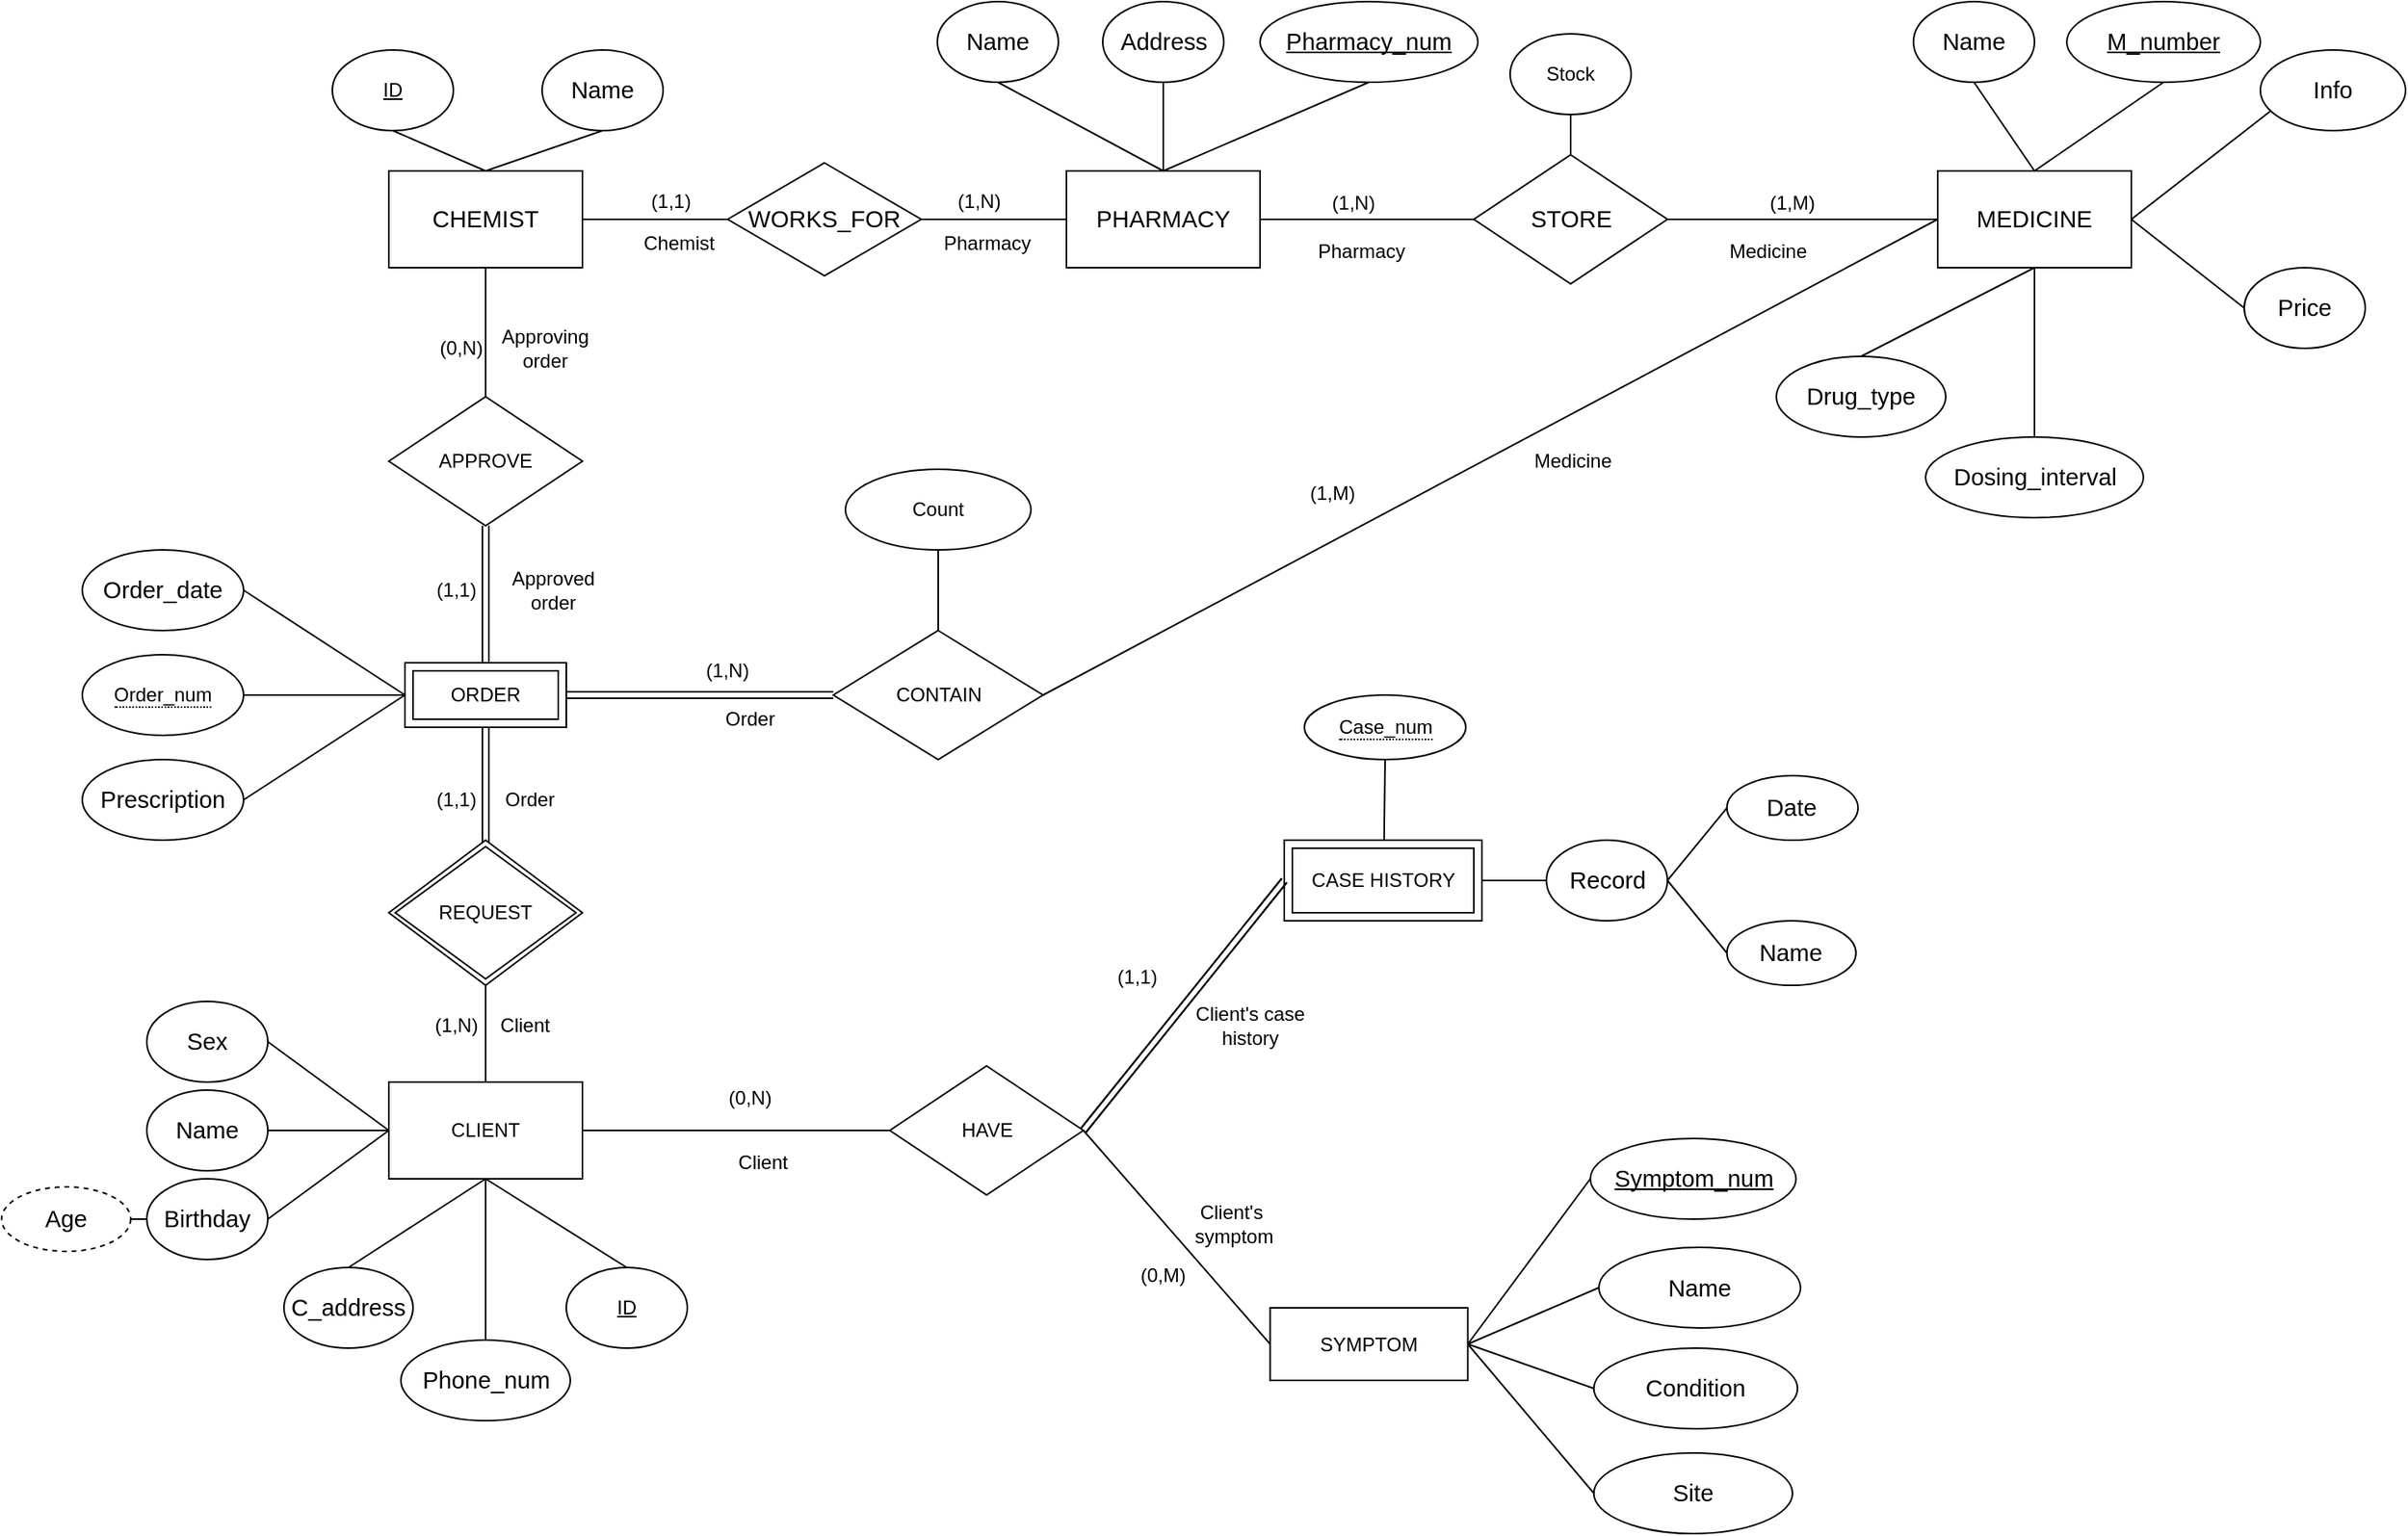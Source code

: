 <mxfile version="20.4.1" type="device"><diagram id="cXSyyzry7-iW5cgw46Fo" name="페이지-1"><mxGraphModel dx="1623" dy="1719" grid="1" gridSize="10" guides="1" tooltips="1" connect="1" arrows="1" fold="1" page="1" pageScale="1" pageWidth="827" pageHeight="1169" math="0" shadow="0"><root><mxCell id="0"/><mxCell id="1" parent="0"/><mxCell id="U7psPGPZ_gG8O9BI19Tj-1" value="&lt;div style=&quot;text-align: left;&quot;&gt;&lt;span id=&quot;docs-internal-guid-3eec2587-7fff-9ce8-53dc-70f0ec93b639&quot;&gt;&lt;span style=&quot;font-size: 11pt; font-family: Arial; background-color: transparent; font-variant-numeric: normal; font-variant-east-asian: normal; vertical-align: baseline;&quot;&gt;MEDICINE&lt;/span&gt;&lt;/span&gt;&lt;br&gt;&lt;/div&gt;" style="rounded=0;whiteSpace=wrap;html=1;" parent="1" vertex="1"><mxGeometry x="940" y="25" width="120" height="60" as="geometry"/></mxCell><mxCell id="U7psPGPZ_gG8O9BI19Tj-2" value="&lt;span id=&quot;docs-internal-guid-243bbe44-7fff-6608-4a61-ed1f6f5ad74c&quot;&gt;&lt;span style=&quot;font-size: 11pt; font-family: Arial; background-color: transparent; font-variant-numeric: normal; font-variant-east-asian: normal; vertical-align: baseline;&quot;&gt;CHEMIST&lt;/span&gt;&lt;/span&gt;" style="rounded=0;whiteSpace=wrap;html=1;" parent="1" vertex="1"><mxGeometry x="-20" y="25" width="120" height="60" as="geometry"/></mxCell><mxCell id="U7psPGPZ_gG8O9BI19Tj-3" value="&lt;span id=&quot;docs-internal-guid-aec2e63d-7fff-e868-77cb-c938fc4431e4&quot;&gt;&lt;span style=&quot;font-size: 11pt; font-family: Arial; background-color: transparent; font-variant-numeric: normal; font-variant-east-asian: normal; vertical-align: baseline;&quot;&gt;PHARMACY&lt;br&gt;&lt;/span&gt;&lt;/span&gt;" style="rounded=0;whiteSpace=wrap;html=1;" parent="1" vertex="1"><mxGeometry x="400" y="25" width="120" height="60" as="geometry"/></mxCell><mxCell id="U7psPGPZ_gG8O9BI19Tj-24" style="edgeStyle=orthogonalEdgeStyle;rounded=0;orthogonalLoop=1;jettySize=auto;html=1;exitX=0.5;exitY=1;exitDx=0;exitDy=0;" parent="1" edge="1"><mxGeometry relative="1" as="geometry"><mxPoint x="900" y="210" as="sourcePoint"/><mxPoint x="900" y="210" as="targetPoint"/></mxGeometry></mxCell><mxCell id="U7psPGPZ_gG8O9BI19Tj-34" value="CLIENT" style="rounded=0;whiteSpace=wrap;html=1;" parent="1" vertex="1"><mxGeometry x="-20" y="590" width="120" height="60" as="geometry"/></mxCell><mxCell id="U7psPGPZ_gG8O9BI19Tj-37" value="ORDER" style="shape=ext;margin=3;double=1;whiteSpace=wrap;html=1;align=center;" parent="1" vertex="1"><mxGeometry x="-10" y="330" width="100" height="40" as="geometry"/></mxCell><mxCell id="U7psPGPZ_gG8O9BI19Tj-41" value="&lt;u&gt;ID&lt;/u&gt;" style="ellipse;whiteSpace=wrap;html=1;" parent="1" vertex="1"><mxGeometry x="-55" y="-50" width="75" height="50" as="geometry"/></mxCell><mxCell id="U7psPGPZ_gG8O9BI19Tj-42" value="&lt;span id=&quot;docs-internal-guid-bb39cfb5-7fff-986c-0abc-0c38efb56bd3&quot;&gt;&lt;span style=&quot;font-size: 11pt; font-family: Arial; background-color: transparent; font-variant-numeric: normal; font-variant-east-asian: normal; vertical-align: baseline;&quot;&gt;Name&lt;/span&gt;&lt;/span&gt;" style="ellipse;whiteSpace=wrap;html=1;" parent="1" vertex="1"><mxGeometry x="75" y="-50" width="75" height="50" as="geometry"/></mxCell><mxCell id="U7psPGPZ_gG8O9BI19Tj-44" value="&lt;span id=&quot;docs-internal-guid-042f6e8e-7fff-73ee-9ef0-be86e8ff2880&quot;&gt;&lt;span style=&quot;font-size: 11pt; font-family: Arial; background-color: transparent; font-variant-numeric: normal; font-variant-east-asian: normal; vertical-align: baseline;&quot;&gt;Price&lt;/span&gt;&lt;/span&gt;" style="ellipse;whiteSpace=wrap;html=1;" parent="1" vertex="1"><mxGeometry x="1130" y="85" width="75" height="50" as="geometry"/></mxCell><mxCell id="U7psPGPZ_gG8O9BI19Tj-45" value="&lt;span id=&quot;docs-internal-guid-f5d3ad37-7fff-d37b-c788-19259e2cbad8&quot;&gt;&lt;span style=&quot;font-size: 11pt; font-family: Arial; background-color: transparent; font-variant-numeric: normal; font-variant-east-asian: normal; vertical-align: baseline;&quot;&gt;Address&lt;/span&gt;&lt;/span&gt;" style="ellipse;whiteSpace=wrap;html=1;" parent="1" vertex="1"><mxGeometry x="422.5" y="-80" width="75" height="50" as="geometry"/></mxCell><mxCell id="U7psPGPZ_gG8O9BI19Tj-47" value="&lt;span id=&quot;docs-internal-guid-f271bb05-7fff-8523-eb08-269ae2e7dc9c&quot;&gt;&lt;span style=&quot;font-size: 11pt; font-family: Arial; background-color: transparent; font-variant-numeric: normal; font-variant-east-asian: normal; text-decoration-skip-ink: none; vertical-align: baseline;&quot;&gt;Name&lt;/span&gt;&lt;/span&gt;" style="ellipse;whiteSpace=wrap;html=1;" parent="1" vertex="1"><mxGeometry x="925" y="-80" width="75" height="50" as="geometry"/></mxCell><mxCell id="U7psPGPZ_gG8O9BI19Tj-48" value="&lt;span id=&quot;docs-internal-guid-c7399ba5-7fff-5743-8a79-5b5bda5afddf&quot;&gt;&lt;span style=&quot;font-size: 11pt; font-family: Arial; background-color: transparent; font-variant-numeric: normal; font-variant-east-asian: normal; vertical-align: baseline;&quot;&gt;C_address &lt;/span&gt;&lt;/span&gt;" style="ellipse;whiteSpace=wrap;html=1;" parent="1" vertex="1"><mxGeometry x="-85" y="705" width="80" height="50" as="geometry"/></mxCell><mxCell id="U7psPGPZ_gG8O9BI19Tj-50" value="&lt;span id=&quot;docs-internal-guid-c33f0290-7fff-1c91-a826-802bdab54301&quot;&gt;&lt;span style=&quot;font-size: 11pt; font-family: Arial; background-color: transparent; font-variant-numeric: normal; font-variant-east-asian: normal; vertical-align: baseline;&quot;&gt;Condition &lt;/span&gt;&lt;/span&gt;" style="ellipse;whiteSpace=wrap;html=1;" parent="1" vertex="1"><mxGeometry x="726.88" y="755" width="126.25" height="50" as="geometry"/></mxCell><mxCell id="U7psPGPZ_gG8O9BI19Tj-51" value="&lt;span id=&quot;docs-internal-guid-930cb1cd-7fff-e702-a5ad-e23a5afe4eff&quot;&gt;&lt;span style=&quot;font-size: 11pt; font-family: Arial; background-color: transparent; font-variant-numeric: normal; font-variant-east-asian: normal; vertical-align: baseline;&quot;&gt;Name &lt;/span&gt;&lt;/span&gt;" style="ellipse;whiteSpace=wrap;html=1;" parent="1" vertex="1"><mxGeometry x="730" y="692.5" width="125" height="50" as="geometry"/></mxCell><mxCell id="U7psPGPZ_gG8O9BI19Tj-52" value="&lt;font face=&quot;Arial&quot;&gt;&lt;span style=&quot;font-size: 14.667px;&quot;&gt;Site&lt;/span&gt;&lt;/font&gt;" style="ellipse;whiteSpace=wrap;html=1;" parent="1" vertex="1"><mxGeometry x="726.88" y="820" width="123.13" height="50" as="geometry"/></mxCell><mxCell id="U7psPGPZ_gG8O9BI19Tj-55" value="&lt;span id=&quot;docs-internal-guid-af69d180-7fff-9562-8f4c-7305b788b9ef&quot;&gt;&lt;span style=&quot;font-size: 11pt; font-family: Arial; background-color: transparent; font-variant-numeric: normal; font-variant-east-asian: normal; vertical-align: baseline;&quot;&gt;Sex &lt;/span&gt;&lt;/span&gt;" style="ellipse;whiteSpace=wrap;html=1;" parent="1" vertex="1"><mxGeometry x="-170" y="540" width="75" height="50" as="geometry"/></mxCell><mxCell id="U7psPGPZ_gG8O9BI19Tj-56" value="&lt;span id=&quot;docs-internal-guid-d0e17939-7fff-3ae7-c560-6fb07bfb7c67&quot;&gt;&lt;span style=&quot;font-size: 11pt; font-family: Arial; background-color: transparent; font-variant-numeric: normal; font-variant-east-asian: normal; vertical-align: baseline;&quot;&gt;Name &lt;/span&gt;&lt;/span&gt;" style="ellipse;whiteSpace=wrap;html=1;" parent="1" vertex="1"><mxGeometry x="-170" y="595" width="75" height="50" as="geometry"/></mxCell><mxCell id="U7psPGPZ_gG8O9BI19Tj-57" value="&lt;span id=&quot;docs-internal-guid-631c7ede-7fff-466e-80bf-3647beba94a4&quot;&gt;&lt;span style=&quot;font-size: 11pt; font-family: Arial; background-color: transparent; font-variant-numeric: normal; font-variant-east-asian: normal; vertical-align: baseline;&quot;&gt;Birthday &lt;/span&gt;&lt;/span&gt;" style="ellipse;whiteSpace=wrap;html=1;" parent="1" vertex="1"><mxGeometry x="-170" y="650" width="75" height="50" as="geometry"/></mxCell><mxCell id="U7psPGPZ_gG8O9BI19Tj-58" value="Count" style="ellipse;whiteSpace=wrap;html=1;" parent="1" vertex="1"><mxGeometry x="263" y="210" width="115" height="50" as="geometry"/></mxCell><mxCell id="U7psPGPZ_gG8O9BI19Tj-60" value="&lt;u&gt;ID&lt;/u&gt;" style="ellipse;whiteSpace=wrap;html=1;" parent="1" vertex="1"><mxGeometry x="90" y="705" width="75" height="50" as="geometry"/></mxCell><mxCell id="U7psPGPZ_gG8O9BI19Tj-62" value="HAVE" style="rhombus;whiteSpace=wrap;html=1;" parent="1" vertex="1"><mxGeometry x="290.5" y="580" width="120" height="80" as="geometry"/></mxCell><mxCell id="U7psPGPZ_gG8O9BI19Tj-63" value="&lt;span id=&quot;docs-internal-guid-be7d7d07-7fff-5ca2-4520-8785a796e9a9&quot;&gt;&lt;span style=&quot;font-size: 11pt; font-family: Arial; background-color: transparent; font-variant-numeric: normal; font-variant-east-asian: normal; vertical-align: baseline;&quot;&gt;Name &lt;/span&gt;&lt;/span&gt;" style="ellipse;whiteSpace=wrap;html=1;" parent="1" vertex="1"><mxGeometry x="809.37" y="490" width="80" height="40" as="geometry"/></mxCell><mxCell id="U7psPGPZ_gG8O9BI19Tj-64" value="&lt;span id=&quot;docs-internal-guid-445d134b-7fff-441a-8445-2783f6c48fbd&quot;&gt;&lt;span style=&quot;font-size: 11pt; font-family: Arial; background-color: transparent; font-variant-numeric: normal; font-variant-east-asian: normal; vertical-align: baseline;&quot;&gt;Record&lt;/span&gt;&lt;/span&gt;" style="ellipse;whiteSpace=wrap;html=1;" parent="1" vertex="1"><mxGeometry x="697.5" y="440" width="75" height="50" as="geometry"/></mxCell><mxCell id="U7psPGPZ_gG8O9BI19Tj-65" value="&lt;span id=&quot;docs-internal-guid-13860105-7fff-67fc-7047-4e3428f2d02e&quot;&gt;&lt;span style=&quot;font-size: 11pt; font-family: Arial; background-color: transparent; font-variant-numeric: normal; font-variant-east-asian: normal; vertical-align: baseline;&quot;&gt;Date &lt;/span&gt;&lt;/span&gt;" style="ellipse;whiteSpace=wrap;html=1;" parent="1" vertex="1"><mxGeometry x="809.37" y="400" width="81.25" height="40" as="geometry"/></mxCell><mxCell id="U7psPGPZ_gG8O9BI19Tj-66" value="APPROVE" style="rhombus;whiteSpace=wrap;html=1;" parent="1" vertex="1"><mxGeometry x="-20" y="165" width="120" height="80" as="geometry"/></mxCell><mxCell id="U7psPGPZ_gG8O9BI19Tj-68" value="" style="endArrow=none;html=1;rounded=0;entryX=0.5;entryY=0;entryDx=0;entryDy=0;exitX=0.5;exitY=1;exitDx=0;exitDy=0;" parent="1" target="U7psPGPZ_gG8O9BI19Tj-34" edge="1"><mxGeometry width="50" height="50" relative="1" as="geometry"><mxPoint x="40" y="530" as="sourcePoint"/><mxPoint x="195" y="410" as="targetPoint"/></mxGeometry></mxCell><mxCell id="U7psPGPZ_gG8O9BI19Tj-71" value="" style="endArrow=none;html=1;rounded=0;entryX=1;entryY=0.5;entryDx=0;entryDy=0;exitX=0;exitY=0.5;exitDx=0;exitDy=0;" parent="1" source="U7psPGPZ_gG8O9BI19Tj-37" target="KOk8xE8lpbvux2VQgE6k-109" edge="1"><mxGeometry width="50" height="50" relative="1" as="geometry"><mxPoint x="40" y="430" as="sourcePoint"/><mxPoint x="-145.0" y="295" as="targetPoint"/></mxGeometry></mxCell><mxCell id="U7psPGPZ_gG8O9BI19Tj-72" value="" style="endArrow=none;html=1;rounded=0;entryX=0.5;entryY=1;entryDx=0;entryDy=0;exitX=0.5;exitY=1;exitDx=0;exitDy=0;" parent="1" source="KOk8xE8lpbvux2VQgE6k-7" target="U7psPGPZ_gG8O9BI19Tj-58" edge="1"><mxGeometry width="50" height="50" relative="1" as="geometry"><mxPoint x="77.5" y="427.5" as="sourcePoint"/><mxPoint x="127.5" y="377.5" as="targetPoint"/></mxGeometry></mxCell><mxCell id="U7psPGPZ_gG8O9BI19Tj-74" value="" style="endArrow=none;html=1;rounded=0;entryX=0.5;entryY=1;entryDx=0;entryDy=0;exitX=0.5;exitY=0;exitDx=0;exitDy=0;" parent="1" source="U7psPGPZ_gG8O9BI19Tj-66" target="U7psPGPZ_gG8O9BI19Tj-2" edge="1"><mxGeometry width="50" height="50" relative="1" as="geometry"><mxPoint x="140" y="250" as="sourcePoint"/><mxPoint x="190" y="200" as="targetPoint"/></mxGeometry></mxCell><mxCell id="U7psPGPZ_gG8O9BI19Tj-75" value="" style="endArrow=none;html=1;rounded=0;entryX=0;entryY=0.5;entryDx=0;entryDy=0;exitX=1;exitY=0.5;exitDx=0;exitDy=0;" parent="1" source="U7psPGPZ_gG8O9BI19Tj-113" target="U7psPGPZ_gG8O9BI19Tj-3" edge="1"><mxGeometry width="50" height="50" relative="1" as="geometry"><mxPoint x="210" y="280" as="sourcePoint"/><mxPoint x="227.5" y="-40" as="targetPoint"/></mxGeometry></mxCell><mxCell id="U7psPGPZ_gG8O9BI19Tj-76" value="" style="endArrow=none;html=1;rounded=0;entryX=0.5;entryY=1;entryDx=0;entryDy=0;exitX=0.5;exitY=0;exitDx=0;exitDy=0;" parent="1" source="U7psPGPZ_gG8O9BI19Tj-2" target="U7psPGPZ_gG8O9BI19Tj-42" edge="1"><mxGeometry width="50" height="50" relative="1" as="geometry"><mxPoint x="147.5" y="260" as="sourcePoint"/><mxPoint x="197.5" y="210" as="targetPoint"/></mxGeometry></mxCell><mxCell id="U7psPGPZ_gG8O9BI19Tj-77" value="" style="endArrow=none;html=1;rounded=0;entryX=0.5;entryY=1;entryDx=0;entryDy=0;exitX=0.5;exitY=0;exitDx=0;exitDy=0;" parent="1" source="U7psPGPZ_gG8O9BI19Tj-2" target="U7psPGPZ_gG8O9BI19Tj-41" edge="1"><mxGeometry width="50" height="50" relative="1" as="geometry"><mxPoint x="147.5" y="260" as="sourcePoint"/><mxPoint x="197.5" y="210" as="targetPoint"/></mxGeometry></mxCell><mxCell id="U7psPGPZ_gG8O9BI19Tj-79" value="" style="endArrow=none;html=1;rounded=0;entryX=0.5;entryY=1;entryDx=0;entryDy=0;exitX=0.5;exitY=0;exitDx=0;exitDy=0;" parent="1" source="U7psPGPZ_gG8O9BI19Tj-60" target="U7psPGPZ_gG8O9BI19Tj-34" edge="1"><mxGeometry width="50" height="50" relative="1" as="geometry"><mxPoint x="145" y="510" as="sourcePoint"/><mxPoint x="195" y="460" as="targetPoint"/></mxGeometry></mxCell><mxCell id="U7psPGPZ_gG8O9BI19Tj-80" value="" style="endArrow=none;html=1;rounded=0;entryX=0.5;entryY=1;entryDx=0;entryDy=0;exitX=0.5;exitY=1;exitDx=0;exitDy=0;" parent="1" source="KOk8xE8lpbvux2VQgE6k-88" target="KOk8xE8lpbvux2VQgE6k-108" edge="1"><mxGeometry width="50" height="50" relative="1" as="geometry"><mxPoint x="618.0" y="668.75" as="sourcePoint"/><mxPoint x="710.0" y="732.5" as="targetPoint"/></mxGeometry></mxCell><mxCell id="U7psPGPZ_gG8O9BI19Tj-81" value="" style="endArrow=none;html=1;rounded=0;entryX=0.5;entryY=0;entryDx=0;entryDy=0;exitX=0.5;exitY=1;exitDx=0;exitDy=0;" parent="1" source="U7psPGPZ_gG8O9BI19Tj-34" target="U7psPGPZ_gG8O9BI19Tj-48" edge="1"><mxGeometry width="50" height="50" relative="1" as="geometry"><mxPoint x="145" y="510" as="sourcePoint"/><mxPoint x="195" y="460" as="targetPoint"/></mxGeometry></mxCell><mxCell id="U7psPGPZ_gG8O9BI19Tj-82" value="" style="endArrow=none;html=1;rounded=0;entryX=1;entryY=0.5;entryDx=0;entryDy=0;exitX=0;exitY=0.5;exitDx=0;exitDy=0;" parent="1" source="U7psPGPZ_gG8O9BI19Tj-34" target="U7psPGPZ_gG8O9BI19Tj-57" edge="1"><mxGeometry width="50" height="50" relative="1" as="geometry"><mxPoint x="-60" y="620" as="sourcePoint"/><mxPoint x="155" y="460" as="targetPoint"/></mxGeometry></mxCell><mxCell id="U7psPGPZ_gG8O9BI19Tj-83" value="" style="endArrow=none;html=1;rounded=0;entryX=1;entryY=0.5;entryDx=0;entryDy=0;exitX=0;exitY=0.5;exitDx=0;exitDy=0;" parent="1" source="U7psPGPZ_gG8O9BI19Tj-34" target="U7psPGPZ_gG8O9BI19Tj-56" edge="1"><mxGeometry width="50" height="50" relative="1" as="geometry"><mxPoint x="-60" y="620" as="sourcePoint"/><mxPoint x="155" y="460" as="targetPoint"/></mxGeometry></mxCell><mxCell id="U7psPGPZ_gG8O9BI19Tj-84" value="" style="endArrow=none;html=1;rounded=0;exitX=1;exitY=0.5;exitDx=0;exitDy=0;entryX=0;entryY=0.5;entryDx=0;entryDy=0;" parent="1" source="U7psPGPZ_gG8O9BI19Tj-55" target="U7psPGPZ_gG8O9BI19Tj-34" edge="1"><mxGeometry width="50" height="50" relative="1" as="geometry"><mxPoint x="105" y="510" as="sourcePoint"/><mxPoint x="-60" y="620" as="targetPoint"/></mxGeometry></mxCell><mxCell id="U7psPGPZ_gG8O9BI19Tj-85" value="" style="endArrow=none;html=1;rounded=0;entryX=0.5;entryY=1;entryDx=0;entryDy=0;exitX=0.5;exitY=0;exitDx=0;exitDy=0;" parent="1" source="U7psPGPZ_gG8O9BI19Tj-3" target="U7psPGPZ_gG8O9BI19Tj-45" edge="1"><mxGeometry width="50" height="50" relative="1" as="geometry"><mxPoint x="260" y="370" as="sourcePoint"/><mxPoint x="310" y="320" as="targetPoint"/></mxGeometry></mxCell><mxCell id="U7psPGPZ_gG8O9BI19Tj-86" value="" style="endArrow=none;html=1;rounded=0;entryX=0;entryY=0.5;entryDx=0;entryDy=0;exitX=1;exitY=0.5;exitDx=0;exitDy=0;" parent="1" source="U7psPGPZ_gG8O9BI19Tj-1" target="U7psPGPZ_gG8O9BI19Tj-44" edge="1"><mxGeometry width="50" height="50" relative="1" as="geometry"><mxPoint x="560" y="140" as="sourcePoint"/><mxPoint x="610" y="90" as="targetPoint"/></mxGeometry></mxCell><mxCell id="U7psPGPZ_gG8O9BI19Tj-87" value="" style="endArrow=none;html=1;rounded=0;entryX=1;entryY=0.5;entryDx=0;entryDy=0;exitX=0;exitY=0.5;exitDx=0;exitDy=0;" parent="1" source="U7psPGPZ_gG8O9BI19Tj-50" target="KOk8xE8lpbvux2VQgE6k-89" edge="1"><mxGeometry width="50" height="50" relative="1" as="geometry"><mxPoint x="340" y="927.5" as="sourcePoint"/><mxPoint x="495" y="867.5" as="targetPoint"/></mxGeometry></mxCell><mxCell id="U7psPGPZ_gG8O9BI19Tj-88" value="" style="endArrow=none;html=1;rounded=0;exitX=0;exitY=0.5;exitDx=0;exitDy=0;entryX=1;entryY=0.5;entryDx=0;entryDy=0;" parent="1" source="U7psPGPZ_gG8O9BI19Tj-51" target="KOk8xE8lpbvux2VQgE6k-89" edge="1"><mxGeometry width="50" height="50" relative="1" as="geometry"><mxPoint x="422.5" y="887.5" as="sourcePoint"/><mxPoint x="495" y="867.5" as="targetPoint"/></mxGeometry></mxCell><mxCell id="U7psPGPZ_gG8O9BI19Tj-89" value="" style="endArrow=none;html=1;rounded=0;exitX=0;exitY=0.5;exitDx=0;exitDy=0;entryX=1;entryY=0.5;entryDx=0;entryDy=0;" parent="1" source="U7psPGPZ_gG8O9BI19Tj-52" target="KOk8xE8lpbvux2VQgE6k-89" edge="1"><mxGeometry width="50" height="50" relative="1" as="geometry"><mxPoint x="340" y="927.5" as="sourcePoint"/><mxPoint x="501.25" y="867.5" as="targetPoint"/></mxGeometry></mxCell><mxCell id="U7psPGPZ_gG8O9BI19Tj-92" value="" style="endArrow=none;html=1;rounded=0;entryX=0.5;entryY=1;entryDx=0;entryDy=0;exitX=0.5;exitY=1;exitDx=0;exitDy=0;" parent="1" source="U7psPGPZ_gG8O9BI19Tj-1" target="U7psPGPZ_gG8O9BI19Tj-101" edge="1"><mxGeometry width="50" height="50" relative="1" as="geometry"><mxPoint x="585" y="110" as="sourcePoint"/><mxPoint x="635" y="60" as="targetPoint"/></mxGeometry></mxCell><mxCell id="U7psPGPZ_gG8O9BI19Tj-94" value="" style="endArrow=none;html=1;rounded=0;entryX=1;entryY=0.5;entryDx=0;entryDy=0;exitX=0;exitY=0.5;exitDx=0;exitDy=0;" parent="1" source="U7psPGPZ_gG8O9BI19Tj-62" target="U7psPGPZ_gG8O9BI19Tj-34" edge="1"><mxGeometry width="50" height="50" relative="1" as="geometry"><mxPoint x="179" y="640" as="sourcePoint"/><mxPoint x="195" y="430" as="targetPoint"/></mxGeometry></mxCell><mxCell id="U7psPGPZ_gG8O9BI19Tj-95" value="" style="endArrow=none;html=1;rounded=0;entryX=0;entryY=0.5;entryDx=0;entryDy=0;exitX=1;exitY=0.5;exitDx=0;exitDy=0;" parent="1" source="U7psPGPZ_gG8O9BI19Tj-1" edge="1"><mxGeometry width="50" height="50" relative="1" as="geometry"><mxPoint x="560" y="110" as="sourcePoint"/><mxPoint x="1150" y="-15" as="targetPoint"/></mxGeometry></mxCell><mxCell id="U7psPGPZ_gG8O9BI19Tj-96" value="" style="endArrow=none;html=1;rounded=0;entryX=0.5;entryY=1;entryDx=0;entryDy=0;exitX=0.5;exitY=0;exitDx=0;exitDy=0;" parent="1" source="U7psPGPZ_gG8O9BI19Tj-1" target="U7psPGPZ_gG8O9BI19Tj-47" edge="1"><mxGeometry width="50" height="50" relative="1" as="geometry"><mxPoint x="560" y="110" as="sourcePoint"/><mxPoint x="610" y="60" as="targetPoint"/></mxGeometry></mxCell><mxCell id="U7psPGPZ_gG8O9BI19Tj-98" value="" style="endArrow=none;html=1;rounded=0;exitX=0;exitY=0.5;exitDx=0;exitDy=0;entryX=1;entryY=0.5;entryDx=0;entryDy=0;" parent="1" source="U7psPGPZ_gG8O9BI19Tj-65" target="U7psPGPZ_gG8O9BI19Tj-64" edge="1"><mxGeometry width="50" height="50" relative="1" as="geometry"><mxPoint x="390" y="502.5" as="sourcePoint"/><mxPoint x="641" y="677.5" as="targetPoint"/></mxGeometry></mxCell><mxCell id="U7psPGPZ_gG8O9BI19Tj-99" value="" style="endArrow=none;html=1;rounded=0;entryX=1;entryY=0.5;entryDx=0;entryDy=0;exitX=0;exitY=0.5;exitDx=0;exitDy=0;" parent="1" source="U7psPGPZ_gG8O9BI19Tj-64" target="KOk8xE8lpbvux2VQgE6k-88" edge="1"><mxGeometry width="50" height="50" relative="1" as="geometry"><mxPoint x="390" y="502.5" as="sourcePoint"/><mxPoint x="618.0" y="668.75" as="targetPoint"/></mxGeometry></mxCell><mxCell id="U7psPGPZ_gG8O9BI19Tj-100" value="" style="endArrow=none;html=1;rounded=0;entryX=0;entryY=0.5;entryDx=0;entryDy=0;exitX=1;exitY=0.5;exitDx=0;exitDy=0;" parent="1" source="U7psPGPZ_gG8O9BI19Tj-64" target="U7psPGPZ_gG8O9BI19Tj-63" edge="1"><mxGeometry width="50" height="50" relative="1" as="geometry"><mxPoint x="390" y="502.5" as="sourcePoint"/><mxPoint x="440" y="452.5" as="targetPoint"/></mxGeometry></mxCell><mxCell id="U7psPGPZ_gG8O9BI19Tj-101" value="&lt;span id=&quot;docs-internal-guid-eca21cb9-7fff-159f-bed1-dfd403748c02&quot;&gt;&lt;span style=&quot;font-size: 11pt; font-family: Arial; background-color: transparent; font-variant-numeric: normal; font-variant-east-asian: normal; vertical-align: baseline;&quot;&gt;Dosing_interval&lt;/span&gt;&lt;/span&gt;" style="ellipse;whiteSpace=wrap;html=1;" parent="1" vertex="1"><mxGeometry x="932.5" y="190" width="135" height="50" as="geometry"/></mxCell><mxCell id="U7psPGPZ_gG8O9BI19Tj-102" value="Stock" style="ellipse;whiteSpace=wrap;html=1;" parent="1" vertex="1"><mxGeometry x="675" y="-60" width="75" height="50" as="geometry"/></mxCell><mxCell id="U7psPGPZ_gG8O9BI19Tj-103" value="&lt;span id=&quot;docs-internal-guid-cc275249-7fff-1fcc-478b-55da4a908e33&quot;&gt;&lt;span style=&quot;font-size: 11pt; font-family: Arial; background-color: transparent; font-variant-numeric: normal; font-variant-east-asian: normal; vertical-align: baseline;&quot;&gt;STORE&lt;/span&gt;&lt;/span&gt;" style="rhombus;whiteSpace=wrap;html=1;" parent="1" vertex="1"><mxGeometry x="652.5" y="15" width="120" height="80" as="geometry"/></mxCell><mxCell id="U7psPGPZ_gG8O9BI19Tj-107" value="" style="endArrow=none;html=1;rounded=0;entryX=0.5;entryY=1;entryDx=0;entryDy=0;exitX=0.5;exitY=0;exitDx=0;exitDy=0;" parent="1" source="U7psPGPZ_gG8O9BI19Tj-118" target="U7psPGPZ_gG8O9BI19Tj-34" edge="1"><mxGeometry width="50" height="50" relative="1" as="geometry"><mxPoint x="175" y="330" as="sourcePoint"/><mxPoint x="225" y="280" as="targetPoint"/></mxGeometry></mxCell><mxCell id="U7psPGPZ_gG8O9BI19Tj-108" value="" style="endArrow=none;html=1;rounded=0;entryX=0;entryY=0.5;entryDx=0;entryDy=0;exitX=1;exitY=0.5;exitDx=0;exitDy=0;" parent="1" source="U7psPGPZ_gG8O9BI19Tj-117" target="U7psPGPZ_gG8O9BI19Tj-37" edge="1"><mxGeometry width="50" height="50" relative="1" as="geometry"><mxPoint x="70" y="300" as="sourcePoint"/><mxPoint x="120" y="250" as="targetPoint"/></mxGeometry></mxCell><mxCell id="U7psPGPZ_gG8O9BI19Tj-110" value="" style="endArrow=none;html=1;rounded=0;exitX=0;exitY=0.5;exitDx=0;exitDy=0;entryX=1;entryY=0.5;entryDx=0;entryDy=0;" parent="1" source="KOk8xE8lpbvux2VQgE6k-89" target="U7psPGPZ_gG8O9BI19Tj-62" edge="1"><mxGeometry width="50" height="50" relative="1" as="geometry"><mxPoint x="357.5" y="750" as="sourcePoint"/><mxPoint x="422.5" y="715" as="targetPoint"/></mxGeometry></mxCell><mxCell id="U7psPGPZ_gG8O9BI19Tj-111" value="" style="endArrow=none;html=1;rounded=0;entryX=0;entryY=0.5;entryDx=0;entryDy=0;exitX=1;exitY=0.5;exitDx=0;exitDy=0;" parent="1" source="U7psPGPZ_gG8O9BI19Tj-2" target="U7psPGPZ_gG8O9BI19Tj-113" edge="1"><mxGeometry width="50" height="50" relative="1" as="geometry"><mxPoint x="210" y="180" as="sourcePoint"/><mxPoint x="260" y="130" as="targetPoint"/></mxGeometry></mxCell><mxCell id="U7psPGPZ_gG8O9BI19Tj-112" value="" style="endArrow=none;html=1;rounded=0;entryX=0.5;entryY=1;entryDx=0;entryDy=0;exitX=0.5;exitY=0;exitDx=0;exitDy=0;" parent="1" source="U7psPGPZ_gG8O9BI19Tj-103" target="U7psPGPZ_gG8O9BI19Tj-102" edge="1"><mxGeometry width="50" height="50" relative="1" as="geometry"><mxPoint x="260" y="220" as="sourcePoint"/><mxPoint x="310" y="170" as="targetPoint"/></mxGeometry></mxCell><mxCell id="U7psPGPZ_gG8O9BI19Tj-113" value="&lt;span id=&quot;docs-internal-guid-5b4dbe8f-7fff-377e-ab4d-ebdbfa9035ac&quot;&gt;&lt;span style=&quot;font-size: 11pt; font-family: Arial; background-color: transparent; font-variant-numeric: normal; font-variant-east-asian: normal; vertical-align: baseline;&quot;&gt;WORKS_FOR&lt;/span&gt;&lt;/span&gt;" style="rhombus;whiteSpace=wrap;html=1;" parent="1" vertex="1"><mxGeometry x="190" y="20" width="120" height="70" as="geometry"/></mxCell><mxCell id="U7psPGPZ_gG8O9BI19Tj-117" value="&lt;span id=&quot;docs-internal-guid-3f237b28-7fff-b562-aeb3-cfca6d640f36&quot;&gt;&lt;span style=&quot;font-size: 11pt; font-family: Arial; background-color: transparent; font-variant-numeric: normal; font-variant-east-asian: normal; vertical-align: baseline;&quot;&gt;Order_date &lt;/span&gt;&lt;/span&gt;" style="ellipse;whiteSpace=wrap;html=1;" parent="1" vertex="1"><mxGeometry x="-210" y="260" width="100" height="50" as="geometry"/></mxCell><mxCell id="U7psPGPZ_gG8O9BI19Tj-118" value="&lt;span id=&quot;docs-internal-guid-48b263e0-7fff-6dff-a48d-bd1bbb37fae6&quot;&gt;&lt;span style=&quot;font-size: 11pt; font-family: Arial; background-color: transparent; font-variant-numeric: normal; font-variant-east-asian: normal; vertical-align: baseline;&quot;&gt;Phone_num &lt;/span&gt;&lt;/span&gt;" style="ellipse;whiteSpace=wrap;html=1;" parent="1" vertex="1"><mxGeometry x="-12.5" y="750" width="105" height="50" as="geometry"/></mxCell><mxCell id="KOk8xE8lpbvux2VQgE6k-4" value="" style="endArrow=none;html=1;rounded=0;entryX=0;entryY=0.5;entryDx=0;entryDy=0;exitX=1;exitY=0.5;exitDx=0;exitDy=0;" parent="1" source="KOk8xE8lpbvux2VQgE6k-7" target="U7psPGPZ_gG8O9BI19Tj-1" edge="1"><mxGeometry width="50" height="50" relative="1" as="geometry"><mxPoint x="420" y="400" as="sourcePoint"/><mxPoint x="470" y="350" as="targetPoint"/></mxGeometry></mxCell><mxCell id="KOk8xE8lpbvux2VQgE6k-7" value="CONTAIN" style="rhombus;whiteSpace=wrap;html=1;" parent="1" vertex="1"><mxGeometry x="255.5" y="310" width="130" height="80" as="geometry"/></mxCell><mxCell id="KOk8xE8lpbvux2VQgE6k-9" value="" style="endArrow=none;html=1;rounded=0;entryX=0.5;entryY=1;entryDx=0;entryDy=0;exitX=0.5;exitY=0;exitDx=0;exitDy=0;" parent="1" source="U7psPGPZ_gG8O9BI19Tj-3" target="KOk8xE8lpbvux2VQgE6k-21" edge="1"><mxGeometry width="50" height="50" relative="1" as="geometry"><mxPoint x="450" y="535" as="sourcePoint"/><mxPoint x="500" y="485" as="targetPoint"/></mxGeometry></mxCell><mxCell id="KOk8xE8lpbvux2VQgE6k-11" value="" style="endArrow=none;html=1;rounded=0;entryX=0.5;entryY=0;entryDx=0;entryDy=0;exitX=0.5;exitY=1;exitDx=0;exitDy=0;" parent="1" source="KOk8xE8lpbvux2VQgE6k-19" target="U7psPGPZ_gG8O9BI19Tj-3" edge="1"><mxGeometry width="50" height="50" relative="1" as="geometry"><mxPoint x="450" y="535" as="sourcePoint"/><mxPoint x="500" y="485" as="targetPoint"/></mxGeometry></mxCell><mxCell id="KOk8xE8lpbvux2VQgE6k-12" value="" style="endArrow=none;html=1;rounded=0;entryX=0.5;entryY=1;entryDx=0;entryDy=0;exitX=0.5;exitY=0;exitDx=0;exitDy=0;" parent="1" source="U7psPGPZ_gG8O9BI19Tj-1" target="KOk8xE8lpbvux2VQgE6k-18" edge="1"><mxGeometry width="50" height="50" relative="1" as="geometry"><mxPoint x="1000" y="30" as="sourcePoint"/><mxPoint x="550" y="405" as="targetPoint"/></mxGeometry></mxCell><mxCell id="KOk8xE8lpbvux2VQgE6k-13" value="" style="endArrow=none;html=1;rounded=0;entryX=0;entryY=0.5;entryDx=0;entryDy=0;exitX=1;exitY=0.5;exitDx=0;exitDy=0;" parent="1" source="KOk8xE8lpbvux2VQgE6k-89" target="KOk8xE8lpbvux2VQgE6k-17" edge="1"><mxGeometry width="50" height="50" relative="1" as="geometry"><mxPoint x="495" y="867.5" as="sourcePoint"/><mxPoint x="602.5" y="642.5" as="targetPoint"/></mxGeometry></mxCell><mxCell id="KOk8xE8lpbvux2VQgE6k-14" value="" style="endArrow=none;html=1;rounded=0;entryX=0;entryY=0.5;entryDx=0;entryDy=0;exitX=1;exitY=0.5;exitDx=0;exitDy=0;" parent="1" source="KOk8xE8lpbvux2VQgE6k-15" target="U7psPGPZ_gG8O9BI19Tj-57" edge="1"><mxGeometry width="50" height="50" relative="1" as="geometry"><mxPoint x="275" y="700" as="sourcePoint"/><mxPoint x="325" y="650" as="targetPoint"/></mxGeometry></mxCell><mxCell id="KOk8xE8lpbvux2VQgE6k-15" value="&lt;span id=&quot;docs-internal-guid-58549620-7fff-acdc-4897-5619e3501ef1&quot;&gt;&lt;span style=&quot;font-size: 11pt; font-family: Arial; background-color: transparent; font-variant-numeric: normal; font-variant-east-asian: normal; vertical-align: baseline;&quot;&gt;Age &lt;/span&gt;&lt;/span&gt;" style="ellipse;whiteSpace=wrap;html=1;align=center;dashed=1;" parent="1" vertex="1"><mxGeometry x="-260" y="655" width="80" height="40" as="geometry"/></mxCell><mxCell id="KOk8xE8lpbvux2VQgE6k-17" value="&lt;span id=&quot;docs-internal-guid-d4cad0e7-7fff-cf3e-c670-0bbe91795fad&quot;&gt;&lt;span style=&quot;font-size: 11pt; font-family: Arial; background-color: transparent; font-variant-numeric: normal; font-variant-east-asian: normal; text-decoration-line: underline; text-decoration-skip-ink: none; vertical-align: baseline;&quot;&gt;Symptom_num&lt;/span&gt;&lt;span style=&quot;font-size: 11pt; font-family: Arial; background-color: transparent; font-variant-numeric: normal; font-variant-east-asian: normal; vertical-align: baseline;&quot;&gt; &lt;/span&gt;&lt;/span&gt;" style="ellipse;whiteSpace=wrap;html=1;" parent="1" vertex="1"><mxGeometry x="724.7" y="625" width="127.5" height="50" as="geometry"/></mxCell><mxCell id="KOk8xE8lpbvux2VQgE6k-18" value="&lt;span id=&quot;docs-internal-guid-1f0aaa1e-7fff-a6a2-5e30-b16e5c123c38&quot;&gt;&lt;span style=&quot;font-size: 11pt; font-family: Arial; background-color: transparent; font-variant-numeric: normal; font-variant-east-asian: normal; text-decoration-line: underline; text-decoration-skip-ink: none; vertical-align: baseline;&quot;&gt;M_number&lt;/span&gt;&lt;/span&gt;" style="ellipse;whiteSpace=wrap;html=1;" parent="1" vertex="1"><mxGeometry x="1020" y="-80" width="120" height="50" as="geometry"/></mxCell><mxCell id="KOk8xE8lpbvux2VQgE6k-19" value="&lt;span id=&quot;docs-internal-guid-59c2d0fa-7fff-c145-c7df-0a0b03981d01&quot;&gt;&lt;span style=&quot;font-size: 11pt; font-family: Arial; background-color: transparent; font-variant-numeric: normal; font-variant-east-asian: normal; vertical-align: baseline;&quot;&gt;Name&lt;/span&gt;&lt;/span&gt;" style="ellipse;whiteSpace=wrap;html=1;" parent="1" vertex="1"><mxGeometry x="320" y="-80" width="75" height="50" as="geometry"/></mxCell><mxCell id="KOk8xE8lpbvux2VQgE6k-21" value="&lt;span id=&quot;docs-internal-guid-2b7574b2-7fff-a89f-0cce-2e2d961e0650&quot;&gt;&lt;span style=&quot;font-size: 11pt; font-family: Arial; background-color: transparent; font-variant-numeric: normal; font-variant-east-asian: normal; text-decoration-line: underline; text-decoration-skip-ink: none; vertical-align: baseline;&quot;&gt;Pharmacy_num&lt;/span&gt;&lt;/span&gt;" style="ellipse;whiteSpace=wrap;html=1;" parent="1" vertex="1"><mxGeometry x="520" y="-80" width="135" height="50" as="geometry"/></mxCell><mxCell id="KOk8xE8lpbvux2VQgE6k-65" value="" style="endArrow=none;html=1;rounded=0;entryX=0;entryY=0.5;entryDx=0;entryDy=0;exitX=1;exitY=0.5;exitDx=0;exitDy=0;" parent="1" source="U7psPGPZ_gG8O9BI19Tj-3" target="U7psPGPZ_gG8O9BI19Tj-103" edge="1"><mxGeometry width="50" height="50" relative="1" as="geometry"><mxPoint x="470" y="330" as="sourcePoint"/><mxPoint x="520" y="280" as="targetPoint"/></mxGeometry></mxCell><mxCell id="KOk8xE8lpbvux2VQgE6k-66" value="" style="endArrow=none;html=1;rounded=0;entryX=0;entryY=0.5;entryDx=0;entryDy=0;exitX=1;exitY=0.5;exitDx=0;exitDy=0;" parent="1" source="U7psPGPZ_gG8O9BI19Tj-103" target="U7psPGPZ_gG8O9BI19Tj-1" edge="1"><mxGeometry width="50" height="50" relative="1" as="geometry"><mxPoint x="470" y="330" as="sourcePoint"/><mxPoint x="520" y="280" as="targetPoint"/></mxGeometry></mxCell><mxCell id="KOk8xE8lpbvux2VQgE6k-69" value="(1,N)" style="text;html=1;strokeColor=none;fillColor=none;align=center;verticalAlign=middle;whiteSpace=wrap;rounded=0;" parent="1" vertex="1"><mxGeometry x="547.5" y="30" width="60" height="30" as="geometry"/></mxCell><mxCell id="KOk8xE8lpbvux2VQgE6k-70" value="(1,M)" style="text;html=1;strokeColor=none;fillColor=none;align=center;verticalAlign=middle;whiteSpace=wrap;rounded=0;" parent="1" vertex="1"><mxGeometry x="820" y="30" width="60" height="30" as="geometry"/></mxCell><mxCell id="KOk8xE8lpbvux2VQgE6k-72" value="(1,N)" style="text;html=1;strokeColor=none;fillColor=none;align=center;verticalAlign=middle;whiteSpace=wrap;rounded=0;" parent="1" vertex="1"><mxGeometry x="160" y="320" width="60" height="30" as="geometry"/></mxCell><mxCell id="KOk8xE8lpbvux2VQgE6k-73" value="(1,M)" style="text;html=1;strokeColor=none;fillColor=none;align=center;verticalAlign=middle;whiteSpace=wrap;rounded=0;" parent="1" vertex="1"><mxGeometry x="535" y="210" width="60" height="30" as="geometry"/></mxCell><mxCell id="KOk8xE8lpbvux2VQgE6k-74" value="(1,1)" style="text;html=1;strokeColor=none;fillColor=none;align=center;verticalAlign=middle;whiteSpace=wrap;rounded=0;" parent="1" vertex="1"><mxGeometry x="-8" y="270" width="60" height="30" as="geometry"/></mxCell><mxCell id="KOk8xE8lpbvux2VQgE6k-75" value="(0,N)" style="text;html=1;strokeColor=none;fillColor=none;align=center;verticalAlign=middle;whiteSpace=wrap;rounded=0;" parent="1" vertex="1"><mxGeometry x="-5" y="120" width="60" height="30" as="geometry"/></mxCell><mxCell id="KOk8xE8lpbvux2VQgE6k-76" value="(0,N)" style="text;html=1;strokeColor=none;fillColor=none;align=center;verticalAlign=middle;whiteSpace=wrap;rounded=0;" parent="1" vertex="1"><mxGeometry x="173.75" y="585" width="60" height="30" as="geometry"/></mxCell><mxCell id="KOk8xE8lpbvux2VQgE6k-77" value="(1,N)" style="text;html=1;strokeColor=none;fillColor=none;align=center;verticalAlign=middle;whiteSpace=wrap;rounded=0;" parent="1" vertex="1"><mxGeometry x="-8" y="540" width="60" height="30" as="geometry"/></mxCell><mxCell id="KOk8xE8lpbvux2VQgE6k-80" value="" style="shape=link;html=1;rounded=0;entryX=0.5;entryY=0;entryDx=0;entryDy=0;exitX=0.5;exitY=1;exitDx=0;exitDy=0;" parent="1" source="U7psPGPZ_gG8O9BI19Tj-37" edge="1"><mxGeometry width="100" relative="1" as="geometry"><mxPoint x="190" y="404.41" as="sourcePoint"/><mxPoint x="40" y="450" as="targetPoint"/></mxGeometry></mxCell><mxCell id="KOk8xE8lpbvux2VQgE6k-82" value="" style="shape=link;html=1;rounded=0;entryX=0.5;entryY=1;entryDx=0;entryDy=0;exitX=0.5;exitY=0;exitDx=0;exitDy=0;" parent="1" source="U7psPGPZ_gG8O9BI19Tj-37" target="U7psPGPZ_gG8O9BI19Tj-66" edge="1"><mxGeometry width="100" relative="1" as="geometry"><mxPoint x="120" y="270" as="sourcePoint"/><mxPoint x="95" y="440" as="targetPoint"/></mxGeometry></mxCell><mxCell id="KOk8xE8lpbvux2VQgE6k-83" value="(1,N)" style="text;html=1;strokeColor=none;fillColor=none;align=center;verticalAlign=middle;whiteSpace=wrap;rounded=0;" parent="1" vertex="1"><mxGeometry x="315.5" y="29" width="60" height="30" as="geometry"/></mxCell><mxCell id="KOk8xE8lpbvux2VQgE6k-84" value="(1,1)" style="text;html=1;strokeColor=none;fillColor=none;align=center;verticalAlign=middle;whiteSpace=wrap;rounded=0;" parent="1" vertex="1"><mxGeometry x="125" y="29" width="60" height="30" as="geometry"/></mxCell><mxCell id="KOk8xE8lpbvux2VQgE6k-86" value="(1,1)" style="text;html=1;strokeColor=none;fillColor=none;align=center;verticalAlign=middle;whiteSpace=wrap;rounded=0;" parent="1" vertex="1"><mxGeometry x="414" y="510" width="60" height="30" as="geometry"/></mxCell><mxCell id="KOk8xE8lpbvux2VQgE6k-87" value="(1,1)" style="text;html=1;strokeColor=none;fillColor=none;align=center;verticalAlign=middle;whiteSpace=wrap;rounded=0;" parent="1" vertex="1"><mxGeometry x="-8" y="400" width="60" height="30" as="geometry"/></mxCell><mxCell id="KOk8xE8lpbvux2VQgE6k-88" value="CASE HISTORY" style="shape=ext;margin=3;double=1;whiteSpace=wrap;html=1;align=center;" parent="1" vertex="1"><mxGeometry x="535" y="440" width="122.5" height="50" as="geometry"/></mxCell><mxCell id="KOk8xE8lpbvux2VQgE6k-89" value="SYMPTOM" style="whiteSpace=wrap;html=1;align=center;" parent="1" vertex="1"><mxGeometry x="526.25" y="730" width="122.5" height="45" as="geometry"/></mxCell><mxCell id="KOk8xE8lpbvux2VQgE6k-94" value="" style="shape=link;html=1;rounded=0;entryX=0;entryY=0.5;entryDx=0;entryDy=0;exitX=1;exitY=0.5;exitDx=0;exitDy=0;" parent="1" source="U7psPGPZ_gG8O9BI19Tj-62" target="KOk8xE8lpbvux2VQgE6k-88" edge="1"><mxGeometry width="100" relative="1" as="geometry"><mxPoint x="30" y="380" as="sourcePoint"/><mxPoint x="70" y="470" as="targetPoint"/></mxGeometry></mxCell><mxCell id="KOk8xE8lpbvux2VQgE6k-102" value="" style="shape=link;html=1;rounded=0;entryX=0;entryY=0.5;entryDx=0;entryDy=0;exitX=1;exitY=0.5;exitDx=0;exitDy=0;" parent="1" source="U7psPGPZ_gG8O9BI19Tj-62" target="KOk8xE8lpbvux2VQgE6k-88" edge="1"><mxGeometry width="100" relative="1" as="geometry"><mxPoint x="30" y="380" as="sourcePoint"/><mxPoint x="70" y="470" as="targetPoint"/></mxGeometry></mxCell><mxCell id="KOk8xE8lpbvux2VQgE6k-105" value="(0,M)" style="text;html=1;strokeColor=none;fillColor=none;align=center;verticalAlign=middle;whiteSpace=wrap;rounded=0;" parent="1" vertex="1"><mxGeometry x="430" y="695" width="60" height="30" as="geometry"/></mxCell><mxCell id="KOk8xE8lpbvux2VQgE6k-108" value="&lt;span style=&quot;border-bottom: 1px dotted&quot;&gt;Case_num&lt;/span&gt;" style="ellipse;whiteSpace=wrap;html=1;align=center;" parent="1" vertex="1"><mxGeometry x="547.5" y="350" width="100" height="40" as="geometry"/></mxCell><mxCell id="KOk8xE8lpbvux2VQgE6k-109" value="&lt;span style=&quot;border-bottom: 1px dotted&quot;&gt;Order_num&lt;/span&gt;" style="ellipse;whiteSpace=wrap;html=1;align=center;" parent="1" vertex="1"><mxGeometry x="-210" y="325" width="100" height="50" as="geometry"/></mxCell><mxCell id="KOk8xE8lpbvux2VQgE6k-111" value="Medicine" style="text;html=1;strokeColor=none;fillColor=none;align=center;verticalAlign=middle;whiteSpace=wrap;rounded=0;" parent="1" vertex="1"><mxGeometry x="800" y="60" width="70" height="30" as="geometry"/></mxCell><mxCell id="KOk8xE8lpbvux2VQgE6k-119" value="Pharmacy" style="text;html=1;strokeColor=none;fillColor=none;align=center;verticalAlign=middle;whiteSpace=wrap;rounded=0;" parent="1" vertex="1"><mxGeometry x="547.5" y="60" width="70" height="30" as="geometry"/></mxCell><mxCell id="KOk8xE8lpbvux2VQgE6k-120" value="Pharmacy" style="text;html=1;strokeColor=none;fillColor=none;align=center;verticalAlign=middle;whiteSpace=wrap;rounded=0;" parent="1" vertex="1"><mxGeometry x="315.5" y="55" width="70" height="30" as="geometry"/></mxCell><mxCell id="KOk8xE8lpbvux2VQgE6k-121" value="Chemist" style="text;html=1;strokeColor=none;fillColor=none;align=center;verticalAlign=middle;whiteSpace=wrap;rounded=0;" parent="1" vertex="1"><mxGeometry x="125" y="55" width="70" height="30" as="geometry"/></mxCell><mxCell id="KOk8xE8lpbvux2VQgE6k-122" value="Client" style="text;html=1;strokeColor=none;fillColor=none;align=center;verticalAlign=middle;whiteSpace=wrap;rounded=0;" parent="1" vertex="1"><mxGeometry x="168" y="625" width="87.5" height="30" as="geometry"/></mxCell><mxCell id="KOk8xE8lpbvux2VQgE6k-124" value="Approving order" style="text;html=1;strokeColor=none;fillColor=none;align=center;verticalAlign=middle;whiteSpace=wrap;rounded=0;" parent="1" vertex="1"><mxGeometry x="42" y="120" width="70" height="30" as="geometry"/></mxCell><mxCell id="KOk8xE8lpbvux2VQgE6k-125" value="Approved&lt;br&gt;order" style="text;html=1;strokeColor=none;fillColor=none;align=center;verticalAlign=middle;whiteSpace=wrap;rounded=0;" parent="1" vertex="1"><mxGeometry x="47" y="270" width="70" height="30" as="geometry"/></mxCell><mxCell id="KOk8xE8lpbvux2VQgE6k-126" value="Order" style="text;html=1;strokeColor=none;fillColor=none;align=center;verticalAlign=middle;whiteSpace=wrap;rounded=0;" parent="1" vertex="1"><mxGeometry x="20" y="400" width="95" height="30" as="geometry"/></mxCell><mxCell id="KOk8xE8lpbvux2VQgE6k-127" value="Client" style="text;html=1;strokeColor=none;fillColor=none;align=center;verticalAlign=middle;whiteSpace=wrap;rounded=0;" parent="1" vertex="1"><mxGeometry x="17" y="540" width="95" height="30" as="geometry"/></mxCell><mxCell id="KOk8xE8lpbvux2VQgE6k-128" value="Client's&amp;nbsp; symptom" style="text;html=1;strokeColor=none;fillColor=none;align=center;verticalAlign=middle;whiteSpace=wrap;rounded=0;" parent="1" vertex="1"><mxGeometry x="460" y="662.5" width="87.5" height="30" as="geometry"/></mxCell><mxCell id="KOk8xE8lpbvux2VQgE6k-130" value="Client's case history" style="text;html=1;strokeColor=none;fillColor=none;align=center;verticalAlign=middle;whiteSpace=wrap;rounded=0;" parent="1" vertex="1"><mxGeometry x="470" y="540" width="87.5" height="30" as="geometry"/></mxCell><mxCell id="KOk8xE8lpbvux2VQgE6k-131" value="Order" style="text;html=1;strokeColor=none;fillColor=none;align=center;verticalAlign=middle;whiteSpace=wrap;rounded=0;" parent="1" vertex="1"><mxGeometry x="160" y="350" width="87.5" height="30" as="geometry"/></mxCell><mxCell id="KOk8xE8lpbvux2VQgE6k-132" value="Medicine" style="text;html=1;strokeColor=none;fillColor=none;align=center;verticalAlign=middle;whiteSpace=wrap;rounded=0;" parent="1" vertex="1"><mxGeometry x="670" y="190" width="87.5" height="30" as="geometry"/></mxCell><mxCell id="KOk8xE8lpbvux2VQgE6k-134" value="&lt;span id=&quot;docs-internal-guid-ab9f34b5-7fff-13ba-4ede-de6440ea5f71&quot;&gt;&lt;span style=&quot;font-size: 11pt; font-family: Arial; background-color: transparent; font-variant-numeric: normal; font-variant-east-asian: normal; vertical-align: baseline;&quot;&gt;Prescription &lt;/span&gt;&lt;/span&gt;" style="ellipse;whiteSpace=wrap;html=1;" parent="1" vertex="1"><mxGeometry x="-210" y="390" width="100" height="50" as="geometry"/></mxCell><mxCell id="KOk8xE8lpbvux2VQgE6k-135" value="" style="endArrow=none;html=1;rounded=0;entryX=0;entryY=0.5;entryDx=0;entryDy=0;exitX=1;exitY=0.5;exitDx=0;exitDy=0;" parent="1" source="KOk8xE8lpbvux2VQgE6k-134" target="U7psPGPZ_gG8O9BI19Tj-37" edge="1"><mxGeometry width="50" height="50" relative="1" as="geometry"><mxPoint x="420" y="410" as="sourcePoint"/><mxPoint x="470" y="360" as="targetPoint"/></mxGeometry></mxCell><mxCell id="KOk8xE8lpbvux2VQgE6k-136" value="&lt;span id=&quot;docs-internal-guid-f0abd62a-7fff-d60b-da1b-32321a09dcaa&quot;&gt;&lt;span style=&quot;font-size: 11pt; font-family: Arial; background-color: transparent; font-variant-numeric: normal; font-variant-east-asian: normal; vertical-align: baseline;&quot;&gt;Drug_type&lt;/span&gt;&lt;/span&gt;" style="ellipse;whiteSpace=wrap;html=1;" parent="1" vertex="1"><mxGeometry x="840" y="140" width="105" height="50" as="geometry"/></mxCell><mxCell id="KOk8xE8lpbvux2VQgE6k-137" value="" style="endArrow=none;html=1;rounded=0;entryX=0.5;entryY=1;entryDx=0;entryDy=0;exitX=0.5;exitY=0;exitDx=0;exitDy=0;" parent="1" source="KOk8xE8lpbvux2VQgE6k-136" target="U7psPGPZ_gG8O9BI19Tj-1" edge="1"><mxGeometry width="50" height="50" relative="1" as="geometry"><mxPoint x="420" y="350" as="sourcePoint"/><mxPoint x="470" y="300" as="targetPoint"/></mxGeometry></mxCell><mxCell id="xeFLju0_JUnOKENL8B2t-10" style="edgeStyle=orthogonalEdgeStyle;rounded=0;orthogonalLoop=1;jettySize=auto;html=1;exitX=0.5;exitY=1;exitDx=0;exitDy=0;" parent="1" source="KOk8xE8lpbvux2VQgE6k-119" target="KOk8xE8lpbvux2VQgE6k-119" edge="1"><mxGeometry relative="1" as="geometry"/></mxCell><mxCell id="UM_bv7gJQucA9pC3dwyl-1" value="" style="shape=link;html=1;rounded=0;exitX=1;exitY=0.5;exitDx=0;exitDy=0;entryX=0;entryY=0.5;entryDx=0;entryDy=0;" parent="1" source="U7psPGPZ_gG8O9BI19Tj-37" target="KOk8xE8lpbvux2VQgE6k-7" edge="1"><mxGeometry width="100" relative="1" as="geometry"><mxPoint x="50" y="340" as="sourcePoint"/><mxPoint x="260" y="420" as="targetPoint"/></mxGeometry></mxCell><mxCell id="UM_bv7gJQucA9pC3dwyl-3" value="REQUEST" style="shape=rhombus;double=1;perimeter=rhombusPerimeter;whiteSpace=wrap;html=1;align=center;" parent="1" vertex="1"><mxGeometry x="-20" y="440" width="120" height="90" as="geometry"/></mxCell><mxCell id="8cUqUjFFMKAv0I0zZpxx-1" value="&lt;span id=&quot;docs-internal-guid-f271bb05-7fff-8523-eb08-269ae2e7dc9c&quot;&gt;&lt;span style=&quot;font-size: 11pt; font-family: Arial; background-color: transparent; font-variant-numeric: normal; font-variant-east-asian: normal; text-decoration-skip-ink: none; vertical-align: baseline;&quot;&gt;Info&lt;/span&gt;&lt;/span&gt;" style="ellipse;whiteSpace=wrap;html=1;" parent="1" vertex="1"><mxGeometry x="1140" y="-50" width="90" height="50" as="geometry"/></mxCell></root></mxGraphModel></diagram></mxfile>